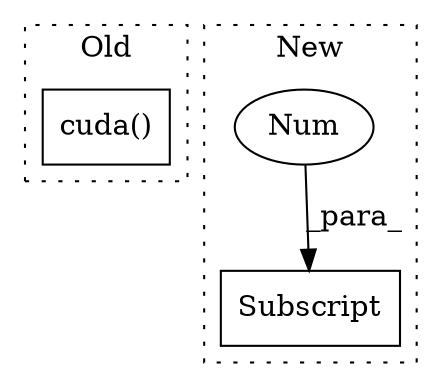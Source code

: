 digraph G {
subgraph cluster0 {
1 [label="cuda()" a="75" s="4176" l="86" shape="box"];
label = "Old";
style="dotted";
}
subgraph cluster1 {
2 [label="Subscript" a="63" s="3865,0" l="31,0" shape="box"];
3 [label="Num" a="76" s="3894" l="1" shape="ellipse"];
label = "New";
style="dotted";
}
3 -> 2 [label="_para_"];
}
